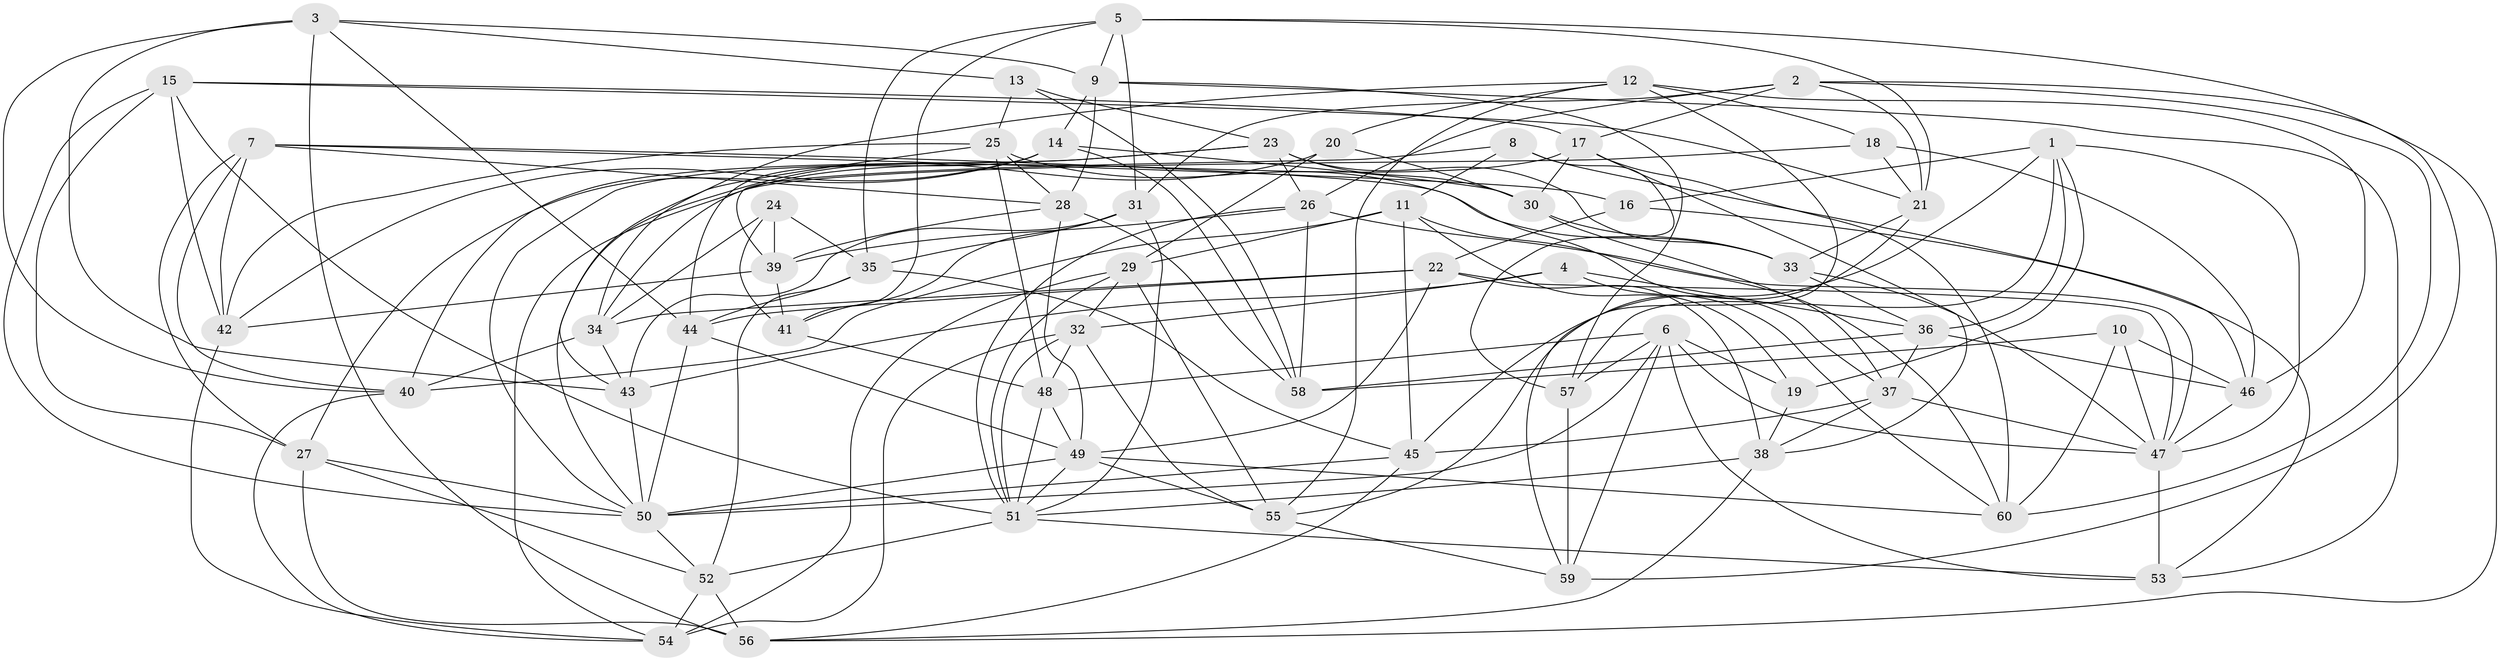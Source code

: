 // original degree distribution, {4: 1.0}
// Generated by graph-tools (version 1.1) at 2025/26/03/09/25 03:26:58]
// undirected, 60 vertices, 176 edges
graph export_dot {
graph [start="1"]
  node [color=gray90,style=filled];
  1;
  2;
  3;
  4;
  5;
  6;
  7;
  8;
  9;
  10;
  11;
  12;
  13;
  14;
  15;
  16;
  17;
  18;
  19;
  20;
  21;
  22;
  23;
  24;
  25;
  26;
  27;
  28;
  29;
  30;
  31;
  32;
  33;
  34;
  35;
  36;
  37;
  38;
  39;
  40;
  41;
  42;
  43;
  44;
  45;
  46;
  47;
  48;
  49;
  50;
  51;
  52;
  53;
  54;
  55;
  56;
  57;
  58;
  59;
  60;
  1 -- 16 [weight=1.0];
  1 -- 19 [weight=1.0];
  1 -- 36 [weight=1.0];
  1 -- 45 [weight=1.0];
  1 -- 47 [weight=1.0];
  1 -- 57 [weight=1.0];
  2 -- 17 [weight=1.0];
  2 -- 21 [weight=1.0];
  2 -- 26 [weight=1.0];
  2 -- 31 [weight=1.0];
  2 -- 56 [weight=1.0];
  2 -- 60 [weight=1.0];
  3 -- 9 [weight=1.0];
  3 -- 13 [weight=1.0];
  3 -- 40 [weight=1.0];
  3 -- 43 [weight=1.0];
  3 -- 44 [weight=1.0];
  3 -- 56 [weight=1.0];
  4 -- 32 [weight=1.0];
  4 -- 36 [weight=1.0];
  4 -- 43 [weight=1.0];
  4 -- 60 [weight=1.0];
  5 -- 9 [weight=1.0];
  5 -- 21 [weight=1.0];
  5 -- 31 [weight=1.0];
  5 -- 35 [weight=1.0];
  5 -- 41 [weight=1.0];
  5 -- 59 [weight=1.0];
  6 -- 19 [weight=1.0];
  6 -- 47 [weight=1.0];
  6 -- 48 [weight=2.0];
  6 -- 50 [weight=1.0];
  6 -- 53 [weight=1.0];
  6 -- 57 [weight=1.0];
  6 -- 59 [weight=1.0];
  7 -- 16 [weight=1.0];
  7 -- 27 [weight=1.0];
  7 -- 28 [weight=1.0];
  7 -- 33 [weight=1.0];
  7 -- 40 [weight=1.0];
  7 -- 42 [weight=1.0];
  8 -- 11 [weight=1.0];
  8 -- 39 [weight=1.0];
  8 -- 46 [weight=1.0];
  8 -- 57 [weight=1.0];
  9 -- 14 [weight=1.0];
  9 -- 28 [weight=1.0];
  9 -- 53 [weight=1.0];
  9 -- 57 [weight=1.0];
  10 -- 46 [weight=1.0];
  10 -- 47 [weight=1.0];
  10 -- 58 [weight=1.0];
  10 -- 60 [weight=1.0];
  11 -- 19 [weight=1.0];
  11 -- 29 [weight=1.0];
  11 -- 40 [weight=1.0];
  11 -- 45 [weight=1.0];
  11 -- 60 [weight=1.0];
  12 -- 18 [weight=1.0];
  12 -- 20 [weight=1.0];
  12 -- 34 [weight=1.0];
  12 -- 46 [weight=1.0];
  12 -- 55 [weight=1.0];
  12 -- 59 [weight=1.0];
  13 -- 23 [weight=1.0];
  13 -- 25 [weight=1.0];
  13 -- 58 [weight=1.0];
  14 -- 27 [weight=1.0];
  14 -- 30 [weight=1.0];
  14 -- 42 [weight=1.0];
  14 -- 44 [weight=1.0];
  14 -- 58 [weight=1.0];
  15 -- 17 [weight=1.0];
  15 -- 21 [weight=1.0];
  15 -- 27 [weight=1.0];
  15 -- 42 [weight=1.0];
  15 -- 50 [weight=1.0];
  15 -- 51 [weight=1.0];
  16 -- 22 [weight=1.0];
  16 -- 53 [weight=1.0];
  17 -- 30 [weight=1.0];
  17 -- 34 [weight=1.0];
  17 -- 38 [weight=1.0];
  17 -- 60 [weight=1.0];
  18 -- 21 [weight=1.0];
  18 -- 46 [weight=1.0];
  18 -- 54 [weight=1.0];
  19 -- 38 [weight=1.0];
  20 -- 29 [weight=1.0];
  20 -- 30 [weight=1.0];
  20 -- 50 [weight=1.0];
  21 -- 33 [weight=1.0];
  21 -- 55 [weight=1.0];
  22 -- 34 [weight=1.0];
  22 -- 38 [weight=1.0];
  22 -- 44 [weight=1.0];
  22 -- 47 [weight=1.0];
  22 -- 49 [weight=1.0];
  23 -- 26 [weight=1.0];
  23 -- 30 [weight=1.0];
  23 -- 33 [weight=1.0];
  23 -- 40 [weight=1.0];
  23 -- 50 [weight=1.0];
  24 -- 34 [weight=1.0];
  24 -- 35 [weight=1.0];
  24 -- 39 [weight=1.0];
  24 -- 41 [weight=1.0];
  25 -- 28 [weight=1.0];
  25 -- 37 [weight=1.0];
  25 -- 42 [weight=1.0];
  25 -- 43 [weight=1.0];
  25 -- 48 [weight=1.0];
  26 -- 39 [weight=1.0];
  26 -- 47 [weight=1.0];
  26 -- 51 [weight=1.0];
  26 -- 58 [weight=1.0];
  27 -- 50 [weight=1.0];
  27 -- 52 [weight=1.0];
  27 -- 56 [weight=1.0];
  28 -- 39 [weight=1.0];
  28 -- 49 [weight=1.0];
  28 -- 58 [weight=1.0];
  29 -- 32 [weight=1.0];
  29 -- 51 [weight=1.0];
  29 -- 54 [weight=1.0];
  29 -- 55 [weight=1.0];
  30 -- 33 [weight=1.0];
  30 -- 37 [weight=1.0];
  31 -- 35 [weight=1.0];
  31 -- 41 [weight=1.0];
  31 -- 43 [weight=1.0];
  31 -- 51 [weight=1.0];
  32 -- 48 [weight=1.0];
  32 -- 51 [weight=1.0];
  32 -- 54 [weight=1.0];
  32 -- 55 [weight=1.0];
  33 -- 36 [weight=1.0];
  33 -- 47 [weight=1.0];
  34 -- 40 [weight=1.0];
  34 -- 43 [weight=1.0];
  35 -- 44 [weight=1.0];
  35 -- 45 [weight=1.0];
  35 -- 52 [weight=1.0];
  36 -- 37 [weight=1.0];
  36 -- 46 [weight=1.0];
  36 -- 58 [weight=1.0];
  37 -- 38 [weight=1.0];
  37 -- 45 [weight=1.0];
  37 -- 47 [weight=1.0];
  38 -- 51 [weight=1.0];
  38 -- 56 [weight=1.0];
  39 -- 41 [weight=1.0];
  39 -- 42 [weight=1.0];
  40 -- 54 [weight=1.0];
  41 -- 48 [weight=2.0];
  42 -- 54 [weight=1.0];
  43 -- 50 [weight=1.0];
  44 -- 49 [weight=1.0];
  44 -- 50 [weight=1.0];
  45 -- 50 [weight=1.0];
  45 -- 56 [weight=1.0];
  46 -- 47 [weight=1.0];
  47 -- 53 [weight=2.0];
  48 -- 49 [weight=1.0];
  48 -- 51 [weight=1.0];
  49 -- 50 [weight=1.0];
  49 -- 51 [weight=1.0];
  49 -- 55 [weight=1.0];
  49 -- 60 [weight=1.0];
  50 -- 52 [weight=1.0];
  51 -- 52 [weight=1.0];
  51 -- 53 [weight=1.0];
  52 -- 54 [weight=1.0];
  52 -- 56 [weight=1.0];
  55 -- 59 [weight=1.0];
  57 -- 59 [weight=2.0];
}

